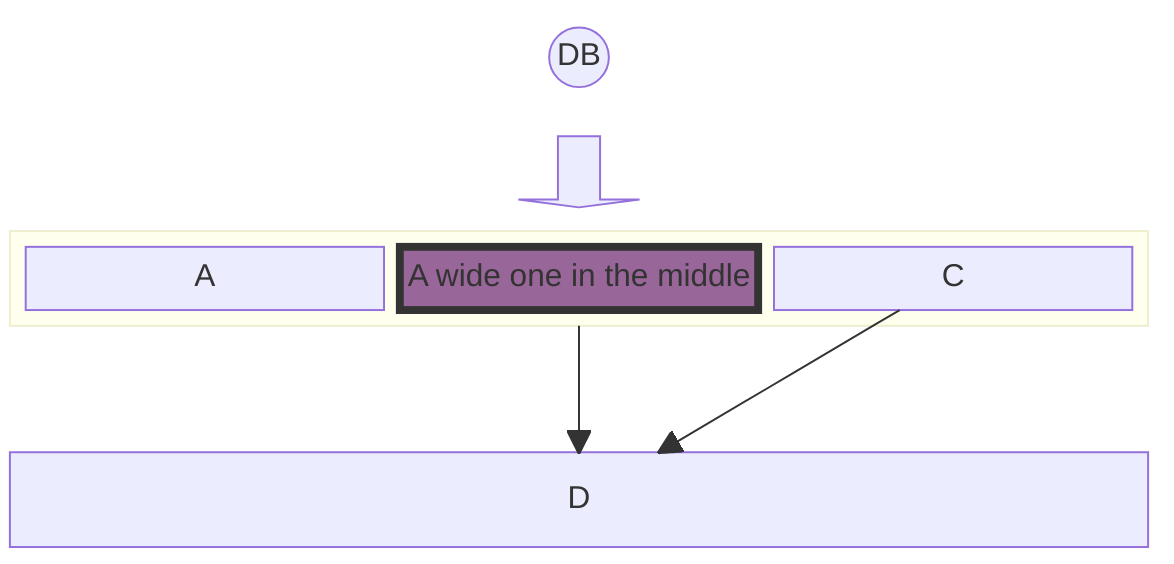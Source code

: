 block-beta
columns 1
  db(("DB"))
  blockArrowId6<["&nbsp;&nbsp;&nbsp;"]>(down)
  block:ID
    A
    B["A wide one in the middle"]
    C
  end
  space
  D
  ID --> D
  C --> D
  style B fill:#969,stroke:#333,stroke-width:4px